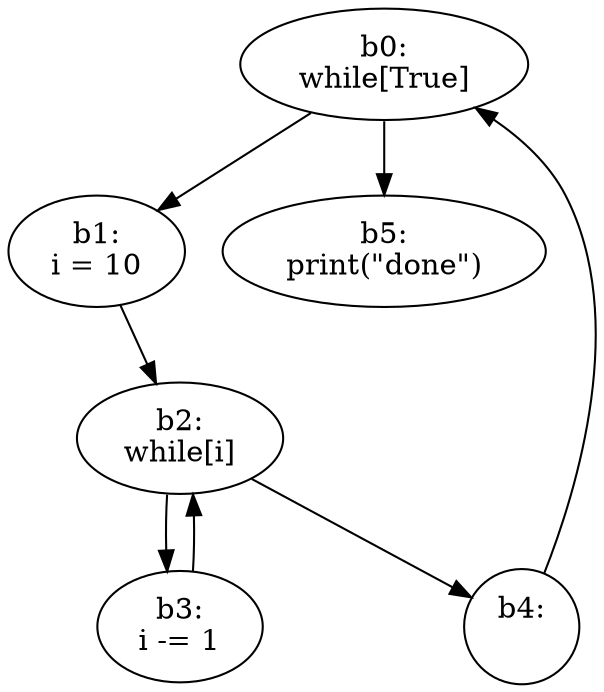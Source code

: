 // CFG
digraph {
	0 [label="b0:
while[True]
"]
	1 [label="b1:
i = 10
"]
	2 [label="b2:
while[i]
"]
	3 [label="b3:
i -= 1
"]
	4 [label="b4:

"]
	5 [label="b5:
print(\"done\")
"]
	0 -> 1
	0 -> 5
	1 -> 2
	2 -> 3
	2 -> 4
	3 -> 2
	4 -> 0
}
